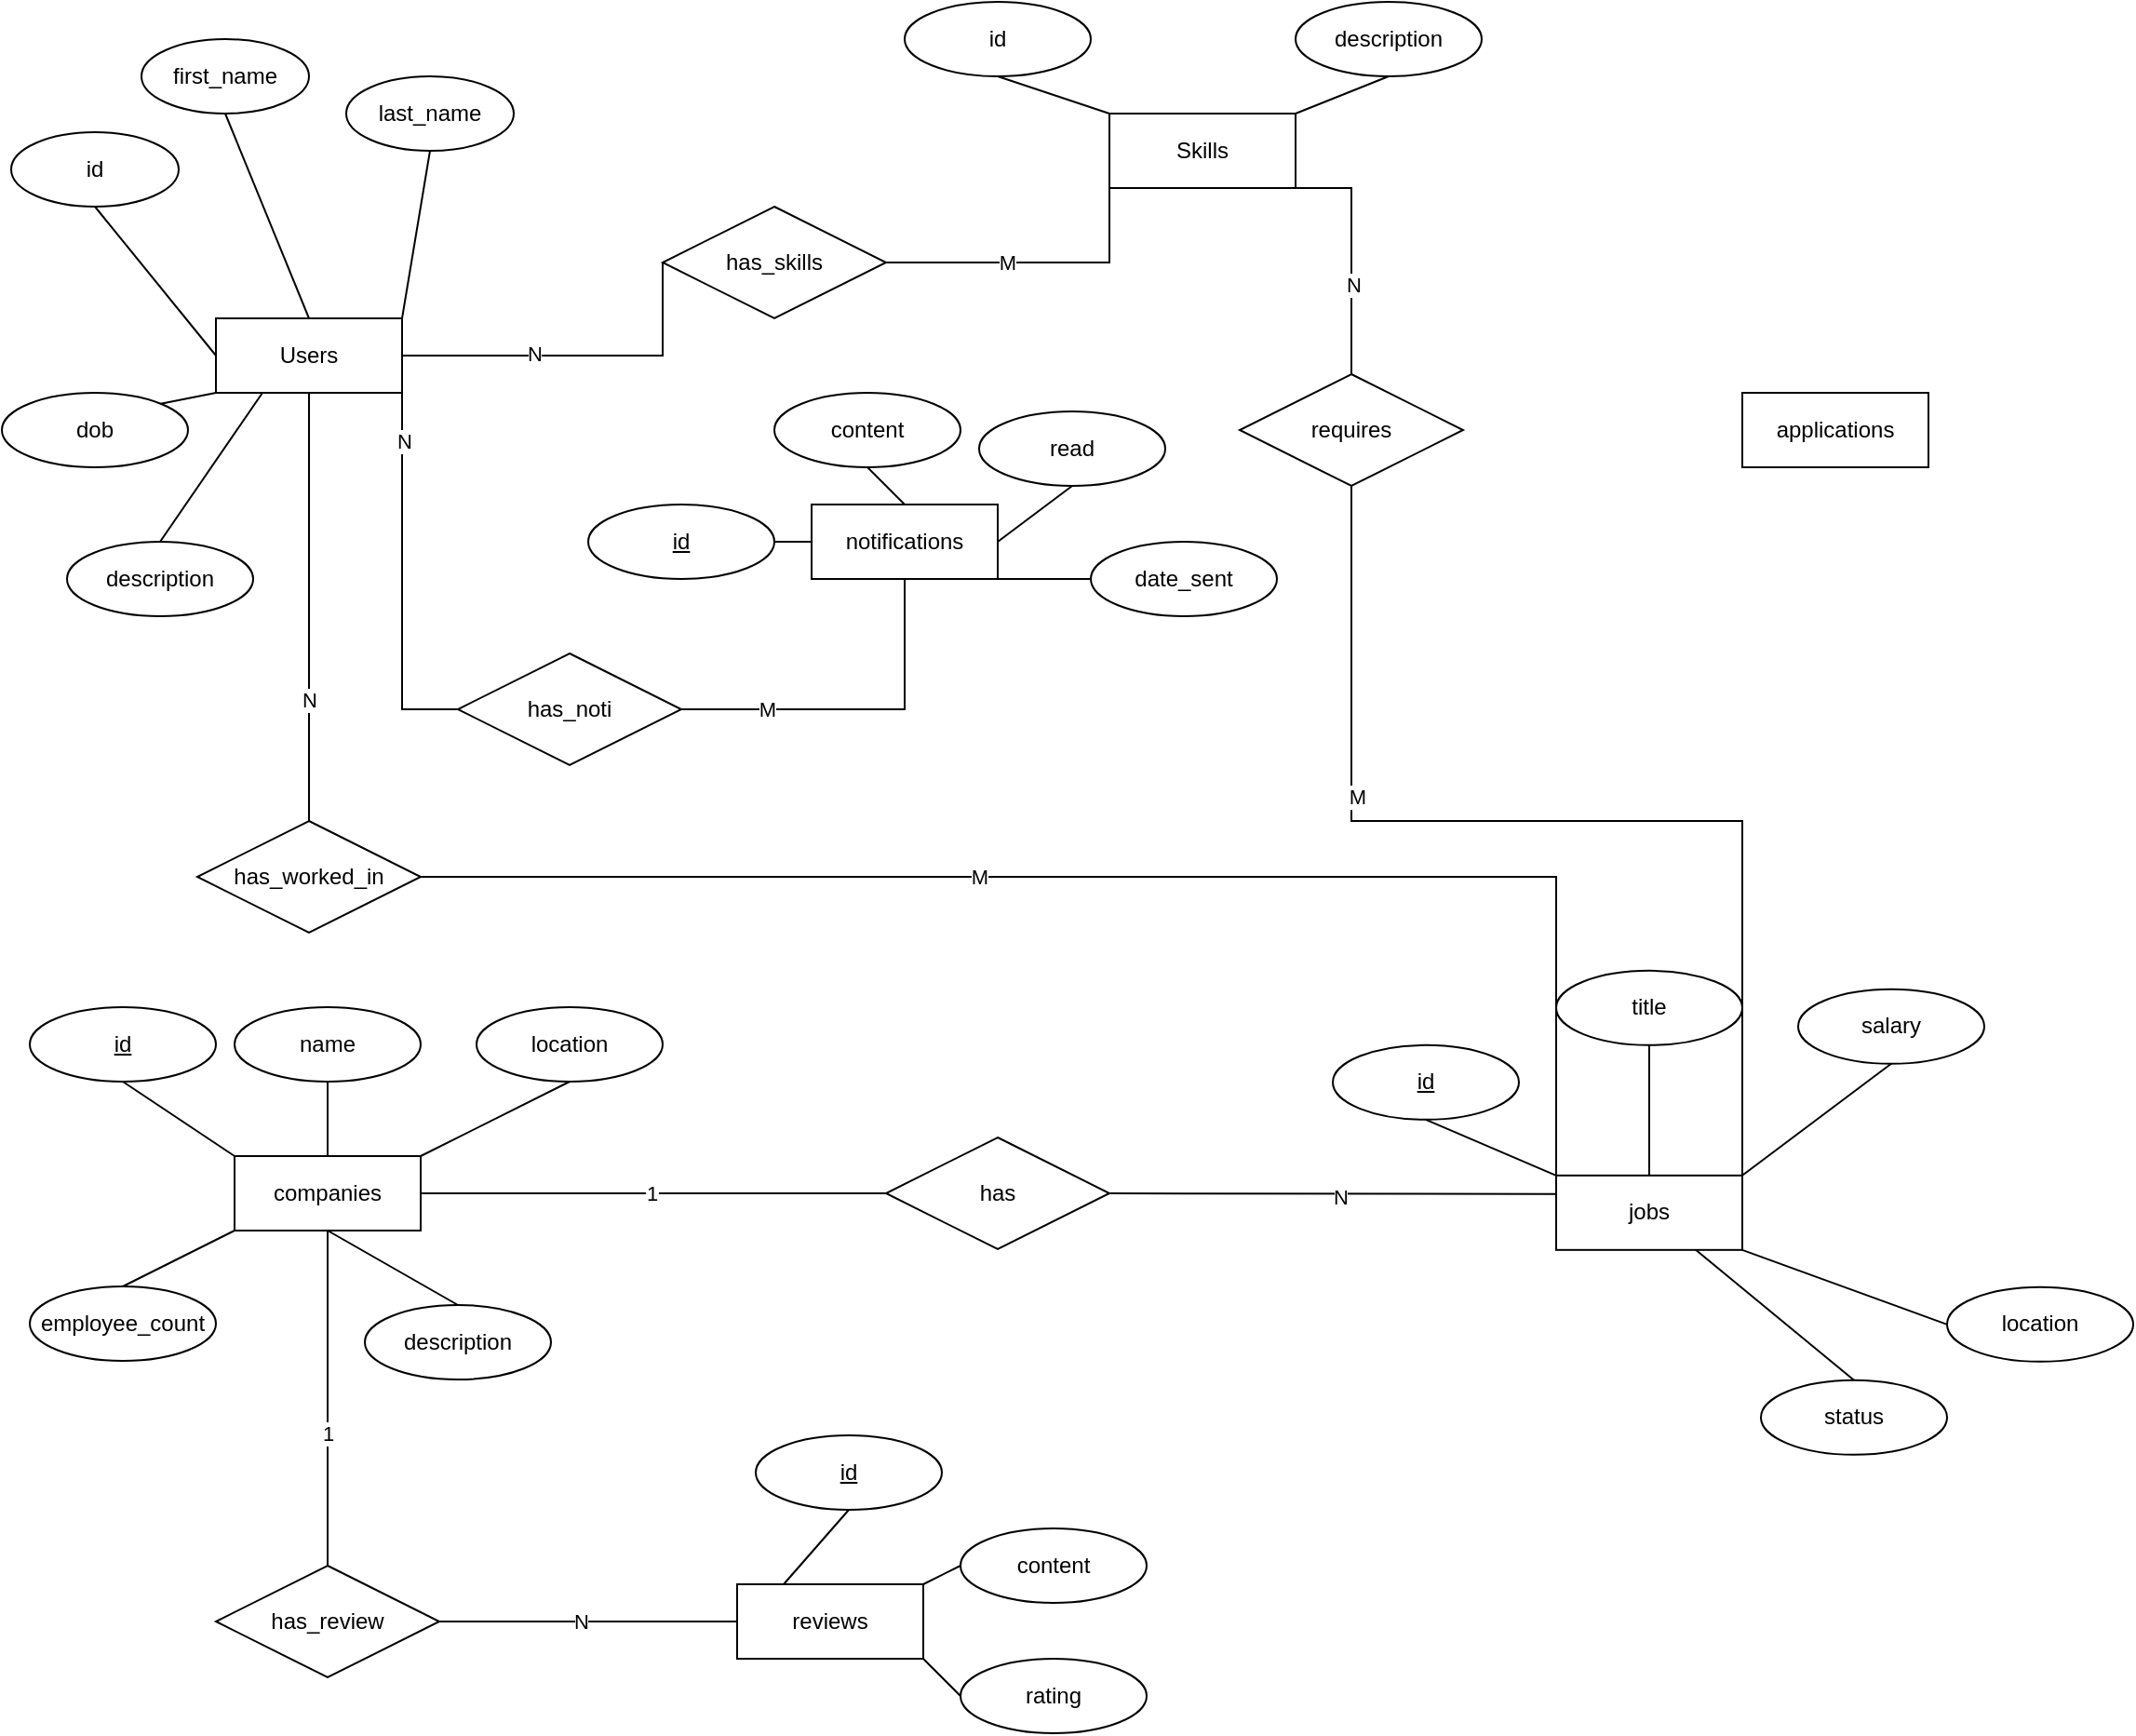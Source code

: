 <mxfile version="22.0.8" type="device">
  <diagram name="Page-1" id="evOkxPoq57WneGMXD7mp">
    <mxGraphModel dx="1105" dy="604" grid="1" gridSize="10" guides="1" tooltips="1" connect="1" arrows="1" fold="1" page="1" pageScale="1" pageWidth="1200" pageHeight="1920" math="0" shadow="0">
      <root>
        <mxCell id="0" />
        <mxCell id="1" parent="0" />
        <mxCell id="t4cLmcIiakZL5A4RJEV5-1" value="Users" style="whiteSpace=wrap;html=1;align=center;" vertex="1" parent="1">
          <mxGeometry x="120" y="200" width="100" height="40" as="geometry" />
        </mxCell>
        <mxCell id="t4cLmcIiakZL5A4RJEV5-2" value="id" style="ellipse;whiteSpace=wrap;html=1;align=center;" vertex="1" parent="1">
          <mxGeometry x="10" y="100" width="90" height="40" as="geometry" />
        </mxCell>
        <mxCell id="t4cLmcIiakZL5A4RJEV5-3" value="first_name" style="ellipse;whiteSpace=wrap;html=1;align=center;" vertex="1" parent="1">
          <mxGeometry x="80" y="50" width="90" height="40" as="geometry" />
        </mxCell>
        <mxCell id="t4cLmcIiakZL5A4RJEV5-4" value="last_name" style="ellipse;whiteSpace=wrap;html=1;align=center;" vertex="1" parent="1">
          <mxGeometry x="190" y="70" width="90" height="40" as="geometry" />
        </mxCell>
        <mxCell id="t4cLmcIiakZL5A4RJEV5-5" value="dob" style="ellipse;whiteSpace=wrap;html=1;align=center;" vertex="1" parent="1">
          <mxGeometry x="5" y="240" width="100" height="40" as="geometry" />
        </mxCell>
        <mxCell id="t4cLmcIiakZL5A4RJEV5-6" value="" style="endArrow=none;html=1;rounded=0;entryX=0.5;entryY=1;entryDx=0;entryDy=0;" edge="1" parent="1" target="t4cLmcIiakZL5A4RJEV5-4">
          <mxGeometry relative="1" as="geometry">
            <mxPoint x="220" y="200" as="sourcePoint" />
            <mxPoint x="500" y="300" as="targetPoint" />
          </mxGeometry>
        </mxCell>
        <mxCell id="t4cLmcIiakZL5A4RJEV5-7" value="" style="endArrow=none;html=1;rounded=0;exitX=0.5;exitY=0;exitDx=0;exitDy=0;entryX=0.5;entryY=1;entryDx=0;entryDy=0;" edge="1" parent="1" source="t4cLmcIiakZL5A4RJEV5-1" target="t4cLmcIiakZL5A4RJEV5-3">
          <mxGeometry relative="1" as="geometry">
            <mxPoint x="340" y="300" as="sourcePoint" />
            <mxPoint x="500" y="300" as="targetPoint" />
          </mxGeometry>
        </mxCell>
        <mxCell id="t4cLmcIiakZL5A4RJEV5-8" value="" style="endArrow=none;html=1;rounded=0;exitX=0;exitY=0.5;exitDx=0;exitDy=0;entryX=0.5;entryY=1;entryDx=0;entryDy=0;" edge="1" parent="1" source="t4cLmcIiakZL5A4RJEV5-1" target="t4cLmcIiakZL5A4RJEV5-2">
          <mxGeometry relative="1" as="geometry">
            <mxPoint x="340" y="300" as="sourcePoint" />
            <mxPoint x="500" y="300" as="targetPoint" />
          </mxGeometry>
        </mxCell>
        <mxCell id="t4cLmcIiakZL5A4RJEV5-9" value="" style="endArrow=none;html=1;rounded=0;exitX=0;exitY=1;exitDx=0;exitDy=0;entryX=1;entryY=0;entryDx=0;entryDy=0;" edge="1" parent="1" source="t4cLmcIiakZL5A4RJEV5-1" target="t4cLmcIiakZL5A4RJEV5-5">
          <mxGeometry relative="1" as="geometry">
            <mxPoint x="340" y="300" as="sourcePoint" />
            <mxPoint x="500" y="300" as="targetPoint" />
          </mxGeometry>
        </mxCell>
        <mxCell id="t4cLmcIiakZL5A4RJEV5-10" value="description" style="ellipse;whiteSpace=wrap;html=1;align=center;" vertex="1" parent="1">
          <mxGeometry x="40" y="320" width="100" height="40" as="geometry" />
        </mxCell>
        <mxCell id="t4cLmcIiakZL5A4RJEV5-11" value="" style="endArrow=none;html=1;rounded=0;exitX=0.25;exitY=1;exitDx=0;exitDy=0;entryX=0.5;entryY=0;entryDx=0;entryDy=0;" edge="1" parent="1" source="t4cLmcIiakZL5A4RJEV5-1" target="t4cLmcIiakZL5A4RJEV5-10">
          <mxGeometry relative="1" as="geometry">
            <mxPoint x="340" y="300" as="sourcePoint" />
            <mxPoint x="500" y="300" as="targetPoint" />
          </mxGeometry>
        </mxCell>
        <mxCell id="t4cLmcIiakZL5A4RJEV5-12" value="Skills" style="whiteSpace=wrap;html=1;align=center;" vertex="1" parent="1">
          <mxGeometry x="600" y="90" width="100" height="40" as="geometry" />
        </mxCell>
        <mxCell id="t4cLmcIiakZL5A4RJEV5-13" value="id" style="ellipse;whiteSpace=wrap;html=1;align=center;" vertex="1" parent="1">
          <mxGeometry x="490" y="30" width="100" height="40" as="geometry" />
        </mxCell>
        <mxCell id="t4cLmcIiakZL5A4RJEV5-14" value="description" style="ellipse;whiteSpace=wrap;html=1;align=center;" vertex="1" parent="1">
          <mxGeometry x="700" y="30" width="100" height="40" as="geometry" />
        </mxCell>
        <mxCell id="t4cLmcIiakZL5A4RJEV5-15" value="" style="endArrow=none;html=1;rounded=0;exitX=0;exitY=0;exitDx=0;exitDy=0;entryX=0.5;entryY=1;entryDx=0;entryDy=0;" edge="1" parent="1" source="t4cLmcIiakZL5A4RJEV5-12" target="t4cLmcIiakZL5A4RJEV5-13">
          <mxGeometry relative="1" as="geometry">
            <mxPoint x="340" y="300" as="sourcePoint" />
            <mxPoint x="500" y="300" as="targetPoint" />
          </mxGeometry>
        </mxCell>
        <mxCell id="t4cLmcIiakZL5A4RJEV5-16" value="" style="endArrow=none;html=1;rounded=0;entryX=1;entryY=0;entryDx=0;entryDy=0;exitX=0.5;exitY=1;exitDx=0;exitDy=0;" edge="1" parent="1" source="t4cLmcIiakZL5A4RJEV5-14" target="t4cLmcIiakZL5A4RJEV5-12">
          <mxGeometry relative="1" as="geometry">
            <mxPoint x="340" y="300" as="sourcePoint" />
            <mxPoint x="500" y="300" as="targetPoint" />
          </mxGeometry>
        </mxCell>
        <mxCell id="t4cLmcIiakZL5A4RJEV5-29" value="jobs" style="whiteSpace=wrap;html=1;align=center;" vertex="1" parent="1">
          <mxGeometry x="840" y="660.41" width="100" height="40" as="geometry" />
        </mxCell>
        <mxCell id="t4cLmcIiakZL5A4RJEV5-32" value="id" style="ellipse;whiteSpace=wrap;html=1;align=center;fontStyle=4;" vertex="1" parent="1">
          <mxGeometry x="720" y="590.41" width="100" height="40" as="geometry" />
        </mxCell>
        <mxCell id="t4cLmcIiakZL5A4RJEV5-33" value="title" style="ellipse;whiteSpace=wrap;html=1;align=center;" vertex="1" parent="1">
          <mxGeometry x="840" y="550.41" width="100" height="40" as="geometry" />
        </mxCell>
        <mxCell id="t4cLmcIiakZL5A4RJEV5-34" value="salary" style="ellipse;whiteSpace=wrap;html=1;align=center;" vertex="1" parent="1">
          <mxGeometry x="970" y="560.41" width="100" height="40" as="geometry" />
        </mxCell>
        <mxCell id="t4cLmcIiakZL5A4RJEV5-35" value="location" style="ellipse;whiteSpace=wrap;html=1;align=center;" vertex="1" parent="1">
          <mxGeometry x="1050" y="720.41" width="100" height="40" as="geometry" />
        </mxCell>
        <mxCell id="t4cLmcIiakZL5A4RJEV5-36" value="" style="endArrow=none;html=1;rounded=0;entryX=0;entryY=0;entryDx=0;entryDy=0;exitX=0.5;exitY=1;exitDx=0;exitDy=0;" edge="1" parent="1" source="t4cLmcIiakZL5A4RJEV5-32" target="t4cLmcIiakZL5A4RJEV5-29">
          <mxGeometry relative="1" as="geometry">
            <mxPoint x="690" y="610.41" as="sourcePoint" />
            <mxPoint x="850" y="610.41" as="targetPoint" />
          </mxGeometry>
        </mxCell>
        <mxCell id="t4cLmcIiakZL5A4RJEV5-37" value="" style="endArrow=none;html=1;rounded=0;entryX=0.5;entryY=0;entryDx=0;entryDy=0;exitX=0.5;exitY=1;exitDx=0;exitDy=0;" edge="1" parent="1" source="t4cLmcIiakZL5A4RJEV5-33" target="t4cLmcIiakZL5A4RJEV5-29">
          <mxGeometry relative="1" as="geometry">
            <mxPoint x="690" y="610.41" as="sourcePoint" />
            <mxPoint x="850" y="610.41" as="targetPoint" />
          </mxGeometry>
        </mxCell>
        <mxCell id="t4cLmcIiakZL5A4RJEV5-39" value="" style="endArrow=none;html=1;rounded=0;entryX=1;entryY=0;entryDx=0;entryDy=0;exitX=0.5;exitY=1;exitDx=0;exitDy=0;" edge="1" parent="1" source="t4cLmcIiakZL5A4RJEV5-34" target="t4cLmcIiakZL5A4RJEV5-29">
          <mxGeometry relative="1" as="geometry">
            <mxPoint x="690" y="610.41" as="sourcePoint" />
            <mxPoint x="850" y="610.41" as="targetPoint" />
          </mxGeometry>
        </mxCell>
        <mxCell id="t4cLmcIiakZL5A4RJEV5-40" value="" style="endArrow=none;html=1;rounded=0;entryX=1;entryY=1;entryDx=0;entryDy=0;exitX=0;exitY=0.5;exitDx=0;exitDy=0;" edge="1" parent="1" source="t4cLmcIiakZL5A4RJEV5-35" target="t4cLmcIiakZL5A4RJEV5-29">
          <mxGeometry relative="1" as="geometry">
            <mxPoint x="690" y="610.41" as="sourcePoint" />
            <mxPoint x="850" y="610.41" as="targetPoint" />
          </mxGeometry>
        </mxCell>
        <mxCell id="t4cLmcIiakZL5A4RJEV5-49" value="companies" style="whiteSpace=wrap;html=1;align=center;" vertex="1" parent="1">
          <mxGeometry x="130" y="650" width="100" height="40" as="geometry" />
        </mxCell>
        <mxCell id="t4cLmcIiakZL5A4RJEV5-50" value="id" style="ellipse;whiteSpace=wrap;html=1;align=center;fontStyle=4;" vertex="1" parent="1">
          <mxGeometry x="20" y="570" width="100" height="40" as="geometry" />
        </mxCell>
        <mxCell id="t4cLmcIiakZL5A4RJEV5-51" value="" style="endArrow=none;html=1;rounded=0;exitX=0;exitY=0;exitDx=0;exitDy=0;entryX=0.5;entryY=1;entryDx=0;entryDy=0;" edge="1" parent="1" source="t4cLmcIiakZL5A4RJEV5-49" target="t4cLmcIiakZL5A4RJEV5-50">
          <mxGeometry relative="1" as="geometry">
            <mxPoint x="340" y="500" as="sourcePoint" />
            <mxPoint x="500" y="500" as="targetPoint" />
          </mxGeometry>
        </mxCell>
        <mxCell id="t4cLmcIiakZL5A4RJEV5-52" value="name" style="ellipse;whiteSpace=wrap;html=1;align=center;" vertex="1" parent="1">
          <mxGeometry x="130" y="570" width="100" height="40" as="geometry" />
        </mxCell>
        <mxCell id="t4cLmcIiakZL5A4RJEV5-53" value="" style="endArrow=none;html=1;rounded=0;exitX=0.5;exitY=0;exitDx=0;exitDy=0;entryX=0.5;entryY=1;entryDx=0;entryDy=0;" edge="1" parent="1" source="t4cLmcIiakZL5A4RJEV5-49" target="t4cLmcIiakZL5A4RJEV5-52">
          <mxGeometry relative="1" as="geometry">
            <mxPoint x="340" y="500" as="sourcePoint" />
            <mxPoint x="500" y="500" as="targetPoint" />
          </mxGeometry>
        </mxCell>
        <mxCell id="t4cLmcIiakZL5A4RJEV5-54" value="location" style="ellipse;whiteSpace=wrap;html=1;align=center;" vertex="1" parent="1">
          <mxGeometry x="260" y="570" width="100" height="40" as="geometry" />
        </mxCell>
        <mxCell id="t4cLmcIiakZL5A4RJEV5-55" value="" style="endArrow=none;html=1;rounded=0;exitX=1;exitY=0;exitDx=0;exitDy=0;entryX=0.5;entryY=1;entryDx=0;entryDy=0;" edge="1" parent="1" source="t4cLmcIiakZL5A4RJEV5-49" target="t4cLmcIiakZL5A4RJEV5-54">
          <mxGeometry relative="1" as="geometry">
            <mxPoint x="300" y="640" as="sourcePoint" />
            <mxPoint x="460" y="640" as="targetPoint" />
          </mxGeometry>
        </mxCell>
        <mxCell id="t4cLmcIiakZL5A4RJEV5-56" value="employee_count" style="ellipse;whiteSpace=wrap;html=1;align=center;" vertex="1" parent="1">
          <mxGeometry x="20" y="720" width="100" height="40" as="geometry" />
        </mxCell>
        <mxCell id="t4cLmcIiakZL5A4RJEV5-58" value="" style="endArrow=none;html=1;rounded=0;exitX=0;exitY=1;exitDx=0;exitDy=0;entryX=0.5;entryY=0;entryDx=0;entryDy=0;" edge="1" parent="1" source="t4cLmcIiakZL5A4RJEV5-49" target="t4cLmcIiakZL5A4RJEV5-56">
          <mxGeometry relative="1" as="geometry">
            <mxPoint x="340" y="500" as="sourcePoint" />
            <mxPoint x="500" y="500" as="targetPoint" />
          </mxGeometry>
        </mxCell>
        <mxCell id="t4cLmcIiakZL5A4RJEV5-59" value="description" style="ellipse;whiteSpace=wrap;html=1;align=center;" vertex="1" parent="1">
          <mxGeometry x="200" y="730" width="100" height="40" as="geometry" />
        </mxCell>
        <mxCell id="t4cLmcIiakZL5A4RJEV5-60" value="" style="endArrow=none;html=1;rounded=0;exitX=0.5;exitY=0;exitDx=0;exitDy=0;entryX=0.5;entryY=1;entryDx=0;entryDy=0;" edge="1" parent="1" source="t4cLmcIiakZL5A4RJEV5-59" target="t4cLmcIiakZL5A4RJEV5-49">
          <mxGeometry relative="1" as="geometry">
            <mxPoint x="140" y="700" as="sourcePoint" />
            <mxPoint x="80" y="730" as="targetPoint" />
          </mxGeometry>
        </mxCell>
        <mxCell id="t4cLmcIiakZL5A4RJEV5-63" value="has_skills" style="shape=rhombus;perimeter=rhombusPerimeter;whiteSpace=wrap;html=1;align=center;" vertex="1" parent="1">
          <mxGeometry x="360" y="140" width="120" height="60" as="geometry" />
        </mxCell>
        <mxCell id="t4cLmcIiakZL5A4RJEV5-64" value="" style="endArrow=none;html=1;rounded=0;exitX=0;exitY=0.5;exitDx=0;exitDy=0;entryX=1;entryY=0.5;entryDx=0;entryDy=0;" edge="1" parent="1" source="t4cLmcIiakZL5A4RJEV5-63" target="t4cLmcIiakZL5A4RJEV5-1">
          <mxGeometry relative="1" as="geometry">
            <mxPoint x="340" y="200" as="sourcePoint" />
            <mxPoint x="500" y="200" as="targetPoint" />
            <Array as="points">
              <mxPoint x="360" y="220" />
            </Array>
          </mxGeometry>
        </mxCell>
        <mxCell id="t4cLmcIiakZL5A4RJEV5-65" value="N" style="edgeLabel;html=1;align=center;verticalAlign=middle;resizable=0;points=[];" vertex="1" connectable="0" parent="t4cLmcIiakZL5A4RJEV5-64">
          <mxGeometry x="0.258" y="-1" relative="1" as="geometry">
            <mxPoint as="offset" />
          </mxGeometry>
        </mxCell>
        <mxCell id="t4cLmcIiakZL5A4RJEV5-66" value="" style="endArrow=none;html=1;rounded=0;entryX=0;entryY=0.5;entryDx=0;entryDy=0;exitX=1;exitY=0.5;exitDx=0;exitDy=0;" edge="1" parent="1" source="t4cLmcIiakZL5A4RJEV5-63" target="t4cLmcIiakZL5A4RJEV5-12">
          <mxGeometry relative="1" as="geometry">
            <mxPoint x="340" y="200" as="sourcePoint" />
            <mxPoint x="500" y="200" as="targetPoint" />
            <Array as="points">
              <mxPoint x="600" y="170" />
            </Array>
          </mxGeometry>
        </mxCell>
        <mxCell id="t4cLmcIiakZL5A4RJEV5-67" value="M" style="edgeLabel;html=1;align=center;verticalAlign=middle;resizable=0;points=[];" vertex="1" connectable="0" parent="t4cLmcIiakZL5A4RJEV5-66">
          <mxGeometry x="-0.28" relative="1" as="geometry">
            <mxPoint as="offset" />
          </mxGeometry>
        </mxCell>
        <mxCell id="t4cLmcIiakZL5A4RJEV5-68" value="requires" style="shape=rhombus;perimeter=rhombusPerimeter;whiteSpace=wrap;html=1;align=center;" vertex="1" parent="1">
          <mxGeometry x="670" y="230" width="120" height="60" as="geometry" />
        </mxCell>
        <mxCell id="t4cLmcIiakZL5A4RJEV5-69" value="" style="endArrow=none;html=1;rounded=0;entryX=1;entryY=1;entryDx=0;entryDy=0;exitX=0.5;exitY=0;exitDx=0;exitDy=0;" edge="1" parent="1" source="t4cLmcIiakZL5A4RJEV5-68" target="t4cLmcIiakZL5A4RJEV5-12">
          <mxGeometry relative="1" as="geometry">
            <mxPoint x="340" y="200" as="sourcePoint" />
            <mxPoint x="500" y="200" as="targetPoint" />
            <Array as="points">
              <mxPoint x="730" y="130" />
            </Array>
          </mxGeometry>
        </mxCell>
        <mxCell id="t4cLmcIiakZL5A4RJEV5-70" value="N" style="edgeLabel;html=1;align=center;verticalAlign=middle;resizable=0;points=[];" vertex="1" connectable="0" parent="t4cLmcIiakZL5A4RJEV5-69">
          <mxGeometry x="-0.259" y="-1" relative="1" as="geometry">
            <mxPoint as="offset" />
          </mxGeometry>
        </mxCell>
        <mxCell id="t4cLmcIiakZL5A4RJEV5-71" value="" style="endArrow=none;html=1;rounded=0;entryX=0.5;entryY=1;entryDx=0;entryDy=0;exitX=1;exitY=0.5;exitDx=0;exitDy=0;" edge="1" parent="1" source="t4cLmcIiakZL5A4RJEV5-29" target="t4cLmcIiakZL5A4RJEV5-68">
          <mxGeometry relative="1" as="geometry">
            <mxPoint x="340" y="200" as="sourcePoint" />
            <mxPoint x="500" y="200" as="targetPoint" />
            <Array as="points">
              <mxPoint x="940" y="470" />
              <mxPoint x="730" y="470" />
            </Array>
          </mxGeometry>
        </mxCell>
        <mxCell id="t4cLmcIiakZL5A4RJEV5-72" value="M" style="edgeLabel;html=1;align=center;verticalAlign=middle;resizable=0;points=[];" vertex="1" connectable="0" parent="t4cLmcIiakZL5A4RJEV5-71">
          <mxGeometry x="0.445" y="-3" relative="1" as="geometry">
            <mxPoint as="offset" />
          </mxGeometry>
        </mxCell>
        <mxCell id="t4cLmcIiakZL5A4RJEV5-73" value="has" style="shape=rhombus;perimeter=rhombusPerimeter;whiteSpace=wrap;html=1;align=center;" vertex="1" parent="1">
          <mxGeometry x="480" y="640" width="120" height="60" as="geometry" />
        </mxCell>
        <mxCell id="t4cLmcIiakZL5A4RJEV5-74" value="" style="endArrow=none;html=1;rounded=0;exitX=1;exitY=0.5;exitDx=0;exitDy=0;entryX=0;entryY=0.5;entryDx=0;entryDy=0;" edge="1" parent="1" source="t4cLmcIiakZL5A4RJEV5-49" target="t4cLmcIiakZL5A4RJEV5-73">
          <mxGeometry relative="1" as="geometry">
            <mxPoint x="340" y="500" as="sourcePoint" />
            <mxPoint x="500" y="500" as="targetPoint" />
          </mxGeometry>
        </mxCell>
        <mxCell id="t4cLmcIiakZL5A4RJEV5-75" value="1" style="edgeLabel;html=1;align=center;verticalAlign=middle;resizable=0;points=[];" vertex="1" connectable="0" parent="t4cLmcIiakZL5A4RJEV5-74">
          <mxGeometry x="-0.01" relative="1" as="geometry">
            <mxPoint as="offset" />
          </mxGeometry>
        </mxCell>
        <mxCell id="t4cLmcIiakZL5A4RJEV5-76" value="" style="endArrow=none;html=1;rounded=0;entryX=1;entryY=0.5;entryDx=0;entryDy=0;exitX=0;exitY=0.25;exitDx=0;exitDy=0;" edge="1" parent="1" source="t4cLmcIiakZL5A4RJEV5-29" target="t4cLmcIiakZL5A4RJEV5-73">
          <mxGeometry relative="1" as="geometry">
            <mxPoint x="340" y="500" as="sourcePoint" />
            <mxPoint x="500" y="500" as="targetPoint" />
          </mxGeometry>
        </mxCell>
        <mxCell id="t4cLmcIiakZL5A4RJEV5-77" value="N" style="edgeLabel;html=1;align=center;verticalAlign=middle;resizable=0;points=[];" vertex="1" connectable="0" parent="t4cLmcIiakZL5A4RJEV5-76">
          <mxGeometry x="-0.029" y="2" relative="1" as="geometry">
            <mxPoint as="offset" />
          </mxGeometry>
        </mxCell>
        <mxCell id="t4cLmcIiakZL5A4RJEV5-90" value="has_worked_in" style="shape=rhombus;perimeter=rhombusPerimeter;whiteSpace=wrap;html=1;align=center;" vertex="1" parent="1">
          <mxGeometry x="110" y="470" width="120" height="60" as="geometry" />
        </mxCell>
        <mxCell id="t4cLmcIiakZL5A4RJEV5-91" value="" style="endArrow=none;html=1;rounded=0;exitX=0.5;exitY=1;exitDx=0;exitDy=0;entryX=0.5;entryY=0;entryDx=0;entryDy=0;" edge="1" parent="1" source="t4cLmcIiakZL5A4RJEV5-1" target="t4cLmcIiakZL5A4RJEV5-90">
          <mxGeometry relative="1" as="geometry">
            <mxPoint x="390" y="340" as="sourcePoint" />
            <mxPoint x="550" y="340" as="targetPoint" />
          </mxGeometry>
        </mxCell>
        <mxCell id="t4cLmcIiakZL5A4RJEV5-92" value="N" style="edgeLabel;html=1;align=center;verticalAlign=middle;resizable=0;points=[];" vertex="1" connectable="0" parent="t4cLmcIiakZL5A4RJEV5-91">
          <mxGeometry x="0.43" relative="1" as="geometry">
            <mxPoint as="offset" />
          </mxGeometry>
        </mxCell>
        <mxCell id="t4cLmcIiakZL5A4RJEV5-93" value="" style="endArrow=none;html=1;rounded=0;exitX=1;exitY=0.5;exitDx=0;exitDy=0;entryX=0;entryY=0.5;entryDx=0;entryDy=0;" edge="1" parent="1" source="t4cLmcIiakZL5A4RJEV5-90" target="t4cLmcIiakZL5A4RJEV5-29">
          <mxGeometry relative="1" as="geometry">
            <mxPoint x="390" y="340" as="sourcePoint" />
            <mxPoint x="550" y="340" as="targetPoint" />
            <Array as="points">
              <mxPoint x="840" y="500" />
            </Array>
          </mxGeometry>
        </mxCell>
        <mxCell id="t4cLmcIiakZL5A4RJEV5-94" value="M" style="edgeLabel;html=1;align=center;verticalAlign=middle;resizable=0;points=[];" vertex="1" connectable="0" parent="t4cLmcIiakZL5A4RJEV5-93">
          <mxGeometry x="-0.005" relative="1" as="geometry">
            <mxPoint x="-93" as="offset" />
          </mxGeometry>
        </mxCell>
        <mxCell id="t4cLmcIiakZL5A4RJEV5-97" value="status" style="ellipse;whiteSpace=wrap;html=1;align=center;" vertex="1" parent="1">
          <mxGeometry x="950" y="770.41" width="100" height="40" as="geometry" />
        </mxCell>
        <mxCell id="t4cLmcIiakZL5A4RJEV5-98" value="" style="endArrow=none;html=1;rounded=0;entryX=0.5;entryY=0;entryDx=0;entryDy=0;exitX=0.75;exitY=1;exitDx=0;exitDy=0;" edge="1" parent="1" source="t4cLmcIiakZL5A4RJEV5-29" target="t4cLmcIiakZL5A4RJEV5-97">
          <mxGeometry relative="1" as="geometry">
            <mxPoint x="740" y="650.41" as="sourcePoint" />
            <mxPoint x="900" y="650.41" as="targetPoint" />
          </mxGeometry>
        </mxCell>
        <mxCell id="t4cLmcIiakZL5A4RJEV5-115" value="notifications" style="whiteSpace=wrap;html=1;align=center;" vertex="1" parent="1">
          <mxGeometry x="440" y="300" width="100" height="40" as="geometry" />
        </mxCell>
        <mxCell id="t4cLmcIiakZL5A4RJEV5-116" value="read" style="ellipse;whiteSpace=wrap;html=1;align=center;" vertex="1" parent="1">
          <mxGeometry x="530" y="250" width="100" height="40" as="geometry" />
        </mxCell>
        <mxCell id="t4cLmcIiakZL5A4RJEV5-117" value="" style="endArrow=none;html=1;rounded=0;exitX=1;exitY=0.5;exitDx=0;exitDy=0;entryX=0.5;entryY=1;entryDx=0;entryDy=0;" edge="1" parent="1" source="t4cLmcIiakZL5A4RJEV5-115" target="t4cLmcIiakZL5A4RJEV5-116">
          <mxGeometry relative="1" as="geometry">
            <mxPoint x="410" y="320" as="sourcePoint" />
            <mxPoint x="570" y="320" as="targetPoint" />
          </mxGeometry>
        </mxCell>
        <mxCell id="t4cLmcIiakZL5A4RJEV5-118" value="content" style="ellipse;whiteSpace=wrap;html=1;align=center;" vertex="1" parent="1">
          <mxGeometry x="420" y="240" width="100" height="40" as="geometry" />
        </mxCell>
        <mxCell id="t4cLmcIiakZL5A4RJEV5-119" value="" style="endArrow=none;html=1;rounded=0;exitX=0.5;exitY=0;exitDx=0;exitDy=0;entryX=0.5;entryY=1;entryDx=0;entryDy=0;" edge="1" parent="1" source="t4cLmcIiakZL5A4RJEV5-115" target="t4cLmcIiakZL5A4RJEV5-118">
          <mxGeometry relative="1" as="geometry">
            <mxPoint x="410" y="320" as="sourcePoint" />
            <mxPoint x="570" y="320" as="targetPoint" />
          </mxGeometry>
        </mxCell>
        <mxCell id="t4cLmcIiakZL5A4RJEV5-120" value="id" style="ellipse;whiteSpace=wrap;html=1;align=center;fontStyle=4;" vertex="1" parent="1">
          <mxGeometry x="320" y="300" width="100" height="40" as="geometry" />
        </mxCell>
        <mxCell id="t4cLmcIiakZL5A4RJEV5-121" value="" style="endArrow=none;html=1;rounded=0;exitX=1;exitY=0.5;exitDx=0;exitDy=0;entryX=0;entryY=0.5;entryDx=0;entryDy=0;" edge="1" parent="1" source="t4cLmcIiakZL5A4RJEV5-120" target="t4cLmcIiakZL5A4RJEV5-115">
          <mxGeometry relative="1" as="geometry">
            <mxPoint x="410" y="320" as="sourcePoint" />
            <mxPoint x="570" y="320" as="targetPoint" />
          </mxGeometry>
        </mxCell>
        <mxCell id="t4cLmcIiakZL5A4RJEV5-122" value="date_sent" style="ellipse;whiteSpace=wrap;html=1;align=center;" vertex="1" parent="1">
          <mxGeometry x="590" y="320" width="100" height="40" as="geometry" />
        </mxCell>
        <mxCell id="t4cLmcIiakZL5A4RJEV5-123" value="" style="endArrow=none;html=1;rounded=0;entryX=0;entryY=0.5;entryDx=0;entryDy=0;" edge="1" parent="1" target="t4cLmcIiakZL5A4RJEV5-122">
          <mxGeometry relative="1" as="geometry">
            <mxPoint x="540" y="340" as="sourcePoint" />
            <mxPoint x="570" y="320" as="targetPoint" />
          </mxGeometry>
        </mxCell>
        <mxCell id="t4cLmcIiakZL5A4RJEV5-124" value="has_noti" style="shape=rhombus;perimeter=rhombusPerimeter;whiteSpace=wrap;html=1;align=center;" vertex="1" parent="1">
          <mxGeometry x="250" y="380" width="120" height="60" as="geometry" />
        </mxCell>
        <mxCell id="t4cLmcIiakZL5A4RJEV5-125" value="" style="endArrow=none;html=1;rounded=0;entryX=0.5;entryY=1;entryDx=0;entryDy=0;exitX=1;exitY=0.5;exitDx=0;exitDy=0;" edge="1" parent="1" source="t4cLmcIiakZL5A4RJEV5-124" target="t4cLmcIiakZL5A4RJEV5-115">
          <mxGeometry relative="1" as="geometry">
            <mxPoint x="390" y="430" as="sourcePoint" />
            <mxPoint x="100" y="360" as="targetPoint" />
            <Array as="points">
              <mxPoint x="490" y="410" />
            </Array>
          </mxGeometry>
        </mxCell>
        <mxCell id="t4cLmcIiakZL5A4RJEV5-126" value="M" style="edgeLabel;html=1;align=center;verticalAlign=middle;resizable=0;points=[];" vertex="1" connectable="0" parent="t4cLmcIiakZL5A4RJEV5-125">
          <mxGeometry x="-0.52" relative="1" as="geometry">
            <mxPoint as="offset" />
          </mxGeometry>
        </mxCell>
        <mxCell id="t4cLmcIiakZL5A4RJEV5-127" value="" style="endArrow=none;html=1;rounded=0;entryX=0;entryY=0.5;entryDx=0;entryDy=0;exitX=1;exitY=1;exitDx=0;exitDy=0;" edge="1" parent="1" source="t4cLmcIiakZL5A4RJEV5-1" target="t4cLmcIiakZL5A4RJEV5-124">
          <mxGeometry relative="1" as="geometry">
            <mxPoint x="210" y="410" as="sourcePoint" />
            <mxPoint x="610" y="340" as="targetPoint" />
            <Array as="points">
              <mxPoint x="220" y="410" />
            </Array>
          </mxGeometry>
        </mxCell>
        <mxCell id="t4cLmcIiakZL5A4RJEV5-128" value="N" style="edgeLabel;html=1;align=center;verticalAlign=middle;resizable=0;points=[];" vertex="1" connectable="0" parent="t4cLmcIiakZL5A4RJEV5-127">
          <mxGeometry x="-0.745" y="1" relative="1" as="geometry">
            <mxPoint as="offset" />
          </mxGeometry>
        </mxCell>
        <mxCell id="t4cLmcIiakZL5A4RJEV5-129" value="reviews" style="whiteSpace=wrap;html=1;align=center;" vertex="1" parent="1">
          <mxGeometry x="400" y="880" width="100" height="40" as="geometry" />
        </mxCell>
        <mxCell id="t4cLmcIiakZL5A4RJEV5-130" value="has_review" style="shape=rhombus;perimeter=rhombusPerimeter;whiteSpace=wrap;html=1;align=center;" vertex="1" parent="1">
          <mxGeometry x="120" y="870" width="120" height="60" as="geometry" />
        </mxCell>
        <mxCell id="t4cLmcIiakZL5A4RJEV5-132" value="rating" style="ellipse;whiteSpace=wrap;html=1;align=center;" vertex="1" parent="1">
          <mxGeometry x="520" y="920" width="100" height="40" as="geometry" />
        </mxCell>
        <mxCell id="t4cLmcIiakZL5A4RJEV5-133" value="content" style="ellipse;whiteSpace=wrap;html=1;align=center;" vertex="1" parent="1">
          <mxGeometry x="520" y="850" width="100" height="40" as="geometry" />
        </mxCell>
        <mxCell id="t4cLmcIiakZL5A4RJEV5-134" value="id" style="ellipse;whiteSpace=wrap;html=1;align=center;fontStyle=4;" vertex="1" parent="1">
          <mxGeometry x="410" y="800" width="100" height="40" as="geometry" />
        </mxCell>
        <mxCell id="t4cLmcIiakZL5A4RJEV5-135" value="" style="endArrow=none;html=1;rounded=0;exitX=0.5;exitY=1;exitDx=0;exitDy=0;entryX=0.25;entryY=0;entryDx=0;entryDy=0;" edge="1" parent="1" source="t4cLmcIiakZL5A4RJEV5-134" target="t4cLmcIiakZL5A4RJEV5-129">
          <mxGeometry relative="1" as="geometry">
            <mxPoint x="450" y="840" as="sourcePoint" />
            <mxPoint x="610" y="840" as="targetPoint" />
          </mxGeometry>
        </mxCell>
        <mxCell id="t4cLmcIiakZL5A4RJEV5-136" value="" style="endArrow=none;html=1;rounded=0;entryX=0;entryY=0.5;entryDx=0;entryDy=0;exitX=1;exitY=0;exitDx=0;exitDy=0;" edge="1" parent="1" source="t4cLmcIiakZL5A4RJEV5-129" target="t4cLmcIiakZL5A4RJEV5-133">
          <mxGeometry relative="1" as="geometry">
            <mxPoint x="450" y="840" as="sourcePoint" />
            <mxPoint x="610" y="840" as="targetPoint" />
          </mxGeometry>
        </mxCell>
        <mxCell id="t4cLmcIiakZL5A4RJEV5-137" value="" style="endArrow=none;html=1;rounded=0;entryX=0;entryY=0.5;entryDx=0;entryDy=0;exitX=1;exitY=1;exitDx=0;exitDy=0;" edge="1" parent="1" source="t4cLmcIiakZL5A4RJEV5-129" target="t4cLmcIiakZL5A4RJEV5-132">
          <mxGeometry relative="1" as="geometry">
            <mxPoint x="450" y="840" as="sourcePoint" />
            <mxPoint x="610" y="840" as="targetPoint" />
          </mxGeometry>
        </mxCell>
        <mxCell id="t4cLmcIiakZL5A4RJEV5-138" value="" style="endArrow=none;html=1;rounded=0;entryX=0;entryY=0.5;entryDx=0;entryDy=0;exitX=1;exitY=0.5;exitDx=0;exitDy=0;" edge="1" parent="1" source="t4cLmcIiakZL5A4RJEV5-130" target="t4cLmcIiakZL5A4RJEV5-129">
          <mxGeometry relative="1" as="geometry">
            <mxPoint x="450" y="840" as="sourcePoint" />
            <mxPoint x="610" y="840" as="targetPoint" />
          </mxGeometry>
        </mxCell>
        <mxCell id="t4cLmcIiakZL5A4RJEV5-141" value="N" style="edgeLabel;html=1;align=center;verticalAlign=middle;resizable=0;points=[];" vertex="1" connectable="0" parent="t4cLmcIiakZL5A4RJEV5-138">
          <mxGeometry x="-0.055" relative="1" as="geometry">
            <mxPoint as="offset" />
          </mxGeometry>
        </mxCell>
        <mxCell id="t4cLmcIiakZL5A4RJEV5-139" value="" style="endArrow=none;html=1;rounded=0;exitX=0.5;exitY=1;exitDx=0;exitDy=0;entryX=0.5;entryY=0;entryDx=0;entryDy=0;" edge="1" parent="1" source="t4cLmcIiakZL5A4RJEV5-49" target="t4cLmcIiakZL5A4RJEV5-130">
          <mxGeometry relative="1" as="geometry">
            <mxPoint x="450" y="840" as="sourcePoint" />
            <mxPoint x="610" y="840" as="targetPoint" />
          </mxGeometry>
        </mxCell>
        <mxCell id="t4cLmcIiakZL5A4RJEV5-140" value="1" style="edgeLabel;html=1;align=center;verticalAlign=middle;resizable=0;points=[];" vertex="1" connectable="0" parent="t4cLmcIiakZL5A4RJEV5-139">
          <mxGeometry x="0.211" relative="1" as="geometry">
            <mxPoint as="offset" />
          </mxGeometry>
        </mxCell>
        <mxCell id="t4cLmcIiakZL5A4RJEV5-142" value="applications" style="whiteSpace=wrap;html=1;align=center;" vertex="1" parent="1">
          <mxGeometry x="940" y="240" width="100" height="40" as="geometry" />
        </mxCell>
      </root>
    </mxGraphModel>
  </diagram>
</mxfile>
